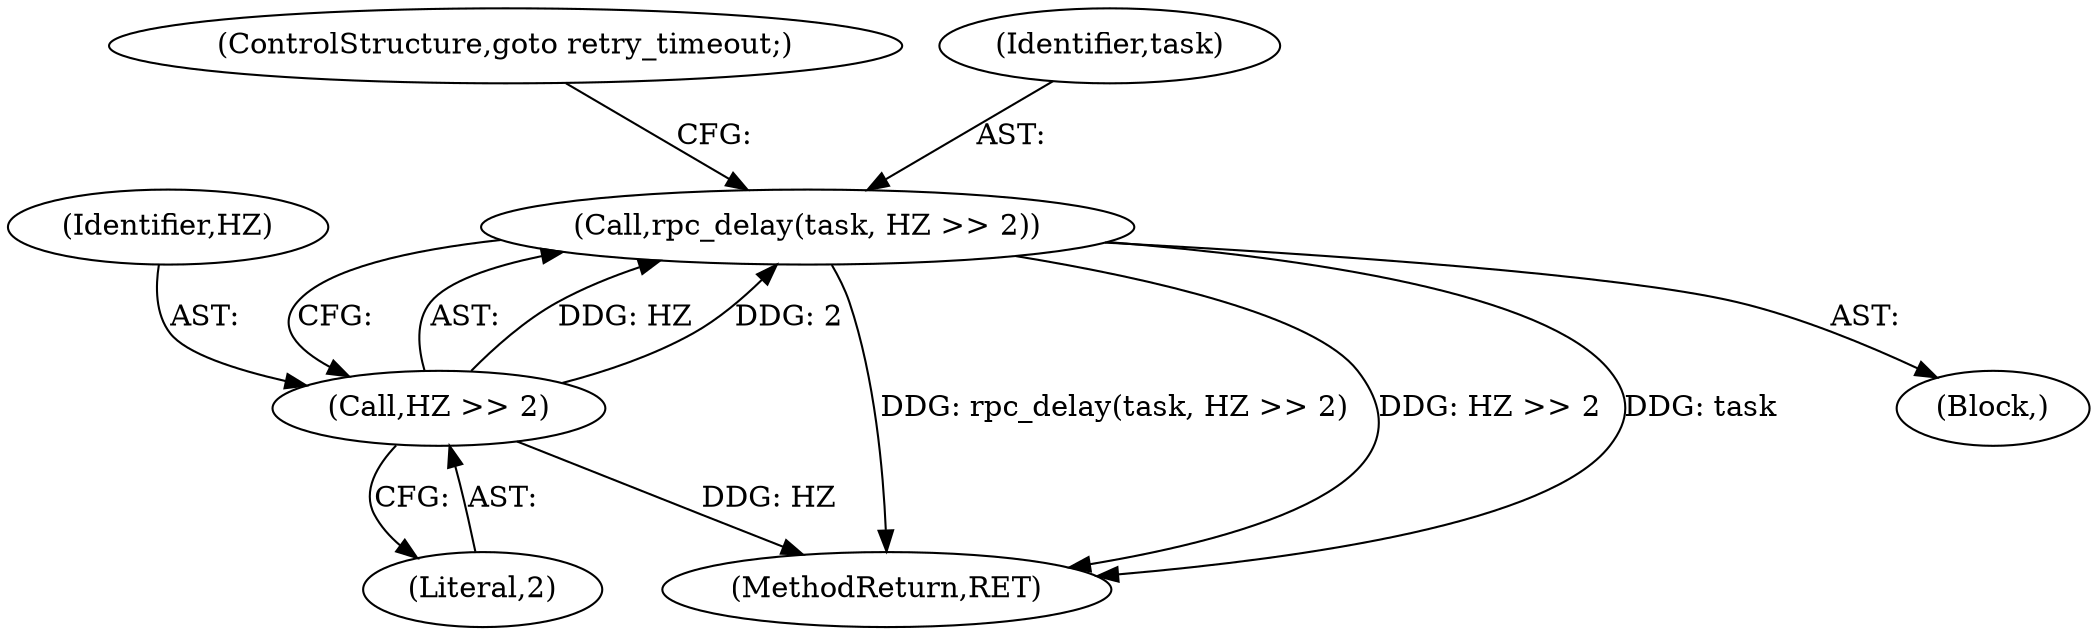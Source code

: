 digraph "0_linux_0b760113a3a155269a3fba93a409c640031dd68f_0@pointer" {
"1000142" [label="(Call,rpc_delay(task, HZ >> 2))"];
"1000144" [label="(Call,HZ >> 2)"];
"1000147" [label="(ControlStructure,goto retry_timeout;)"];
"1000144" [label="(Call,HZ >> 2)"];
"1000142" [label="(Call,rpc_delay(task, HZ >> 2))"];
"1000270" [label="(MethodReturn,RET)"];
"1000143" [label="(Identifier,task)"];
"1000146" [label="(Literal,2)"];
"1000145" [label="(Identifier,HZ)"];
"1000135" [label="(Block,)"];
"1000142" -> "1000135"  [label="AST: "];
"1000142" -> "1000144"  [label="CFG: "];
"1000143" -> "1000142"  [label="AST: "];
"1000144" -> "1000142"  [label="AST: "];
"1000147" -> "1000142"  [label="CFG: "];
"1000142" -> "1000270"  [label="DDG: rpc_delay(task, HZ >> 2)"];
"1000142" -> "1000270"  [label="DDG: HZ >> 2"];
"1000142" -> "1000270"  [label="DDG: task"];
"1000144" -> "1000142"  [label="DDG: HZ"];
"1000144" -> "1000142"  [label="DDG: 2"];
"1000144" -> "1000146"  [label="CFG: "];
"1000145" -> "1000144"  [label="AST: "];
"1000146" -> "1000144"  [label="AST: "];
"1000144" -> "1000270"  [label="DDG: HZ"];
}
